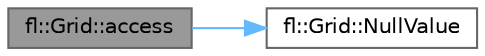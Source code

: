 digraph "fl::Grid::access"
{
 // INTERACTIVE_SVG=YES
 // LATEX_PDF_SIZE
  bgcolor="transparent";
  edge [fontname=Helvetica,fontsize=10,labelfontname=Helvetica,labelfontsize=10];
  node [fontname=Helvetica,fontsize=10,shape=box,height=0.2,width=0.4];
  rankdir="LR";
  Node1 [id="Node000001",label="fl::Grid::access",height=0.2,width=0.4,color="gray40", fillcolor="grey60", style="filled", fontcolor="black",tooltip=" "];
  Node1 -> Node2 [id="edge1_Node000001_Node000002",color="steelblue1",style="solid",tooltip=" "];
  Node2 [id="Node000002",label="fl::Grid::NullValue",height=0.2,width=0.4,color="grey40", fillcolor="white", style="filled",URL="$d1/db9/classfl_1_1_grid_a84bc301f2ee14bd971267370570403f6.html#a84bc301f2ee14bd971267370570403f6",tooltip=" "];
}
